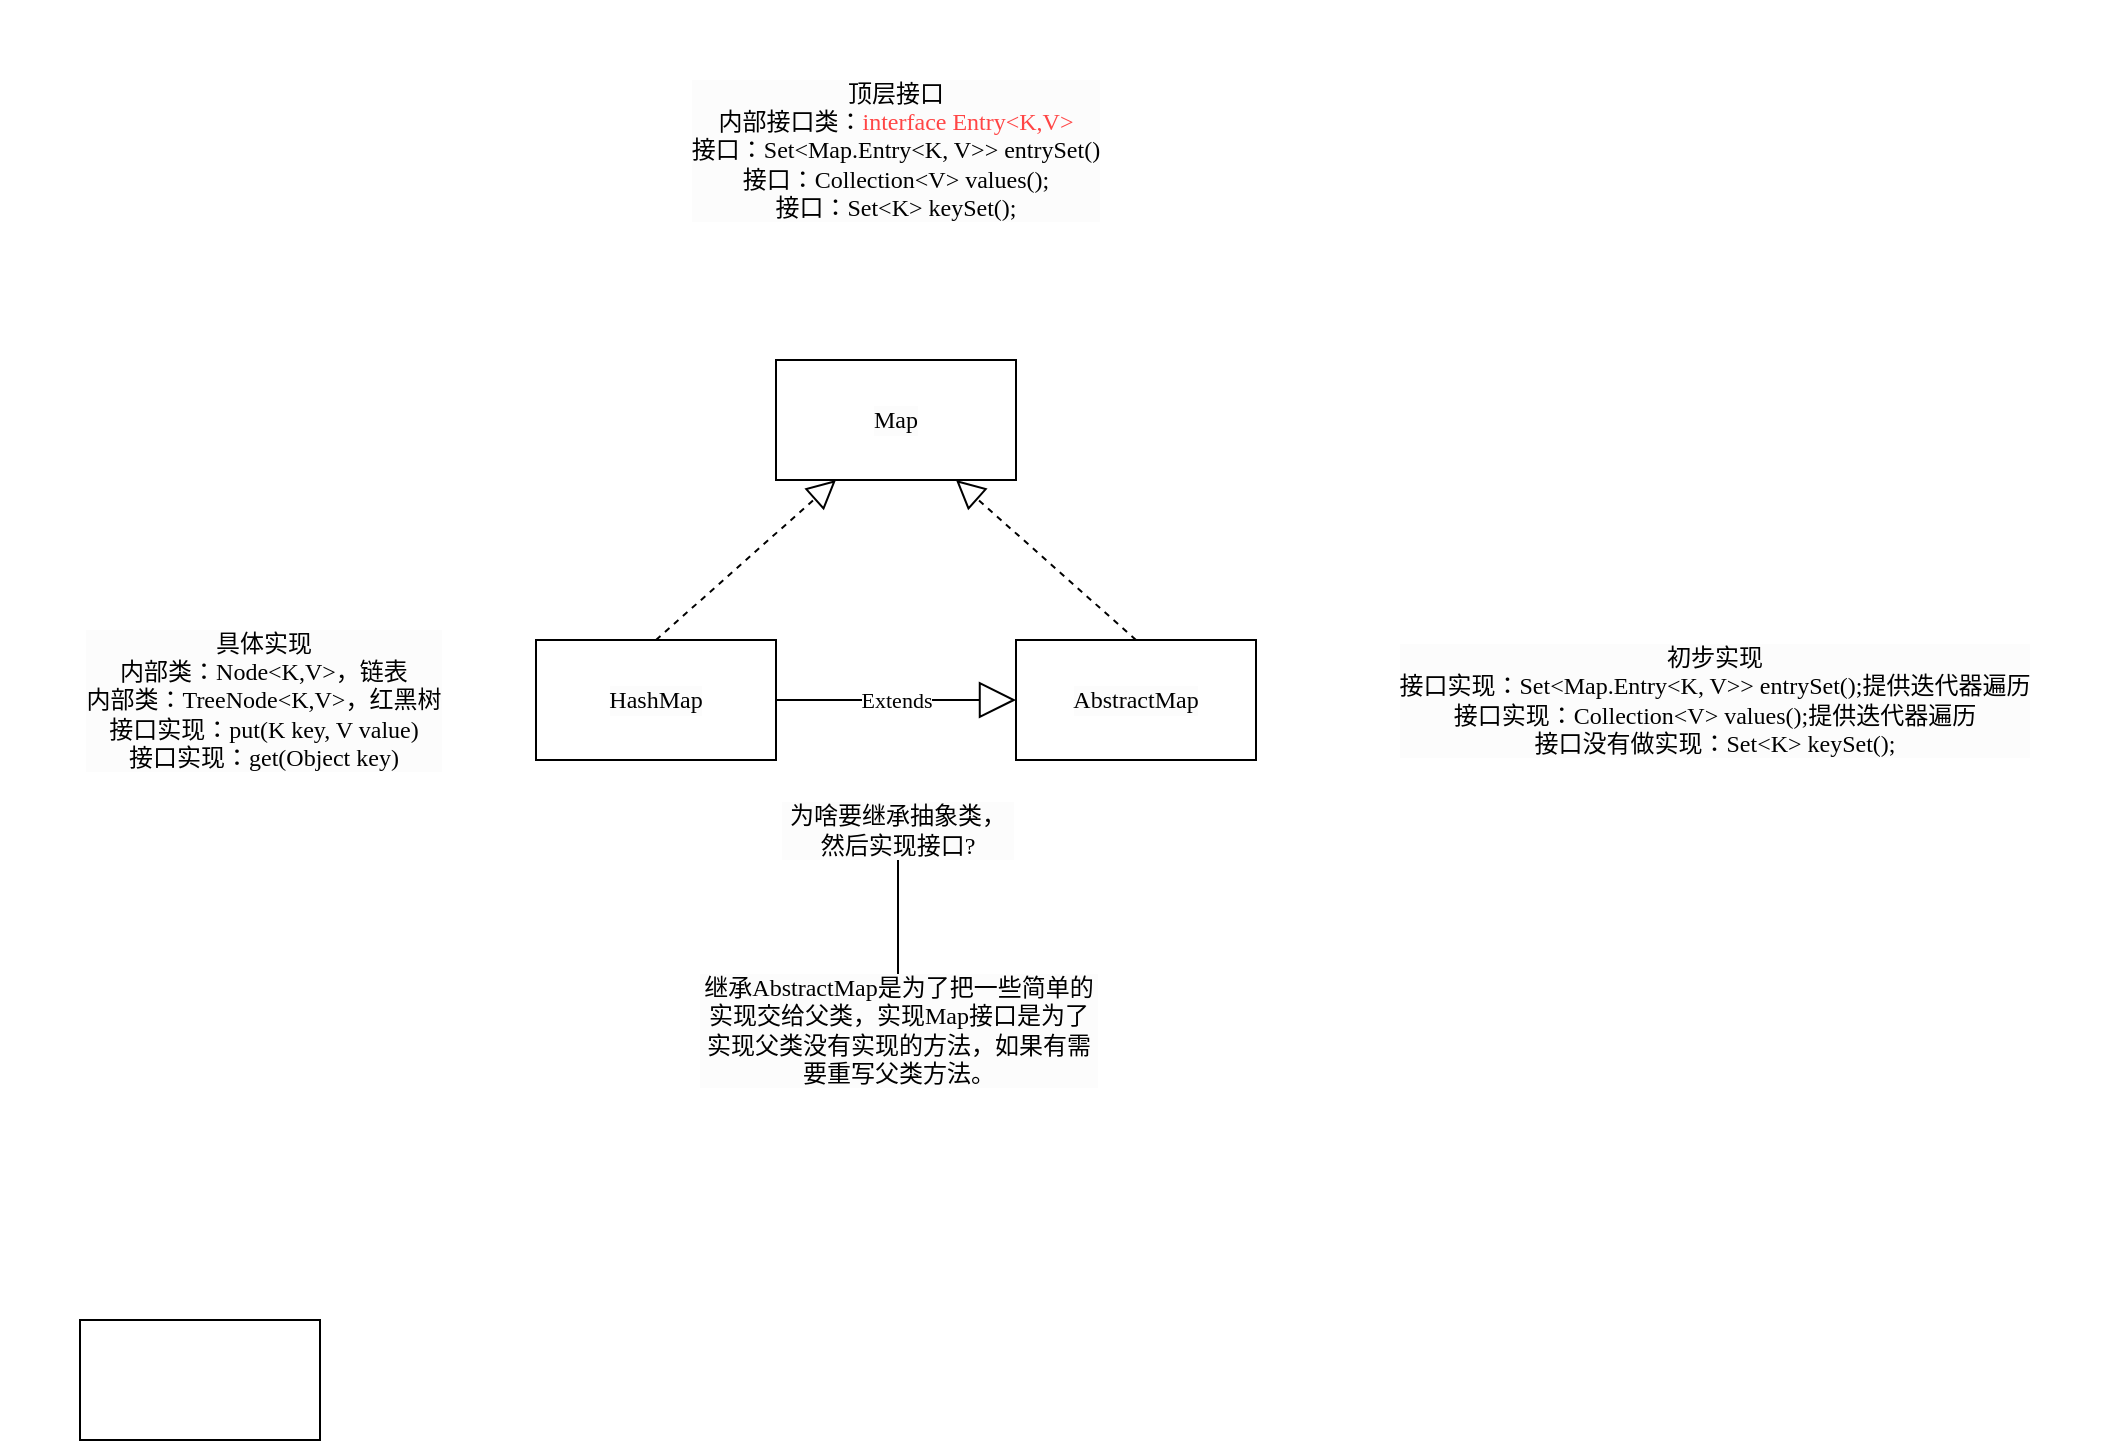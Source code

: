 <mxfile version="16.2.1" type="github">
  <diagram id="LDN4kRDbuYGVZ3FLL6nX" name="第 1 页">
    <mxGraphModel dx="2557" dy="1028" grid="1" gridSize="10" guides="1" tooltips="1" connect="1" arrows="1" fold="1" page="1" pageScale="1" pageWidth="827" pageHeight="1169" math="0" shadow="0">
      <root>
        <mxCell id="0" />
        <mxCell id="1" parent="0" />
        <mxCell id="rr6FPmNwq4bUay-tGT4d-6" value="AbstractMap" style="rounded=0;whiteSpace=wrap;html=1;labelBackgroundColor=#FCFCFC;fontFamily=Verdana;" parent="1" vertex="1">
          <mxGeometry x="478" y="490" width="120" height="60" as="geometry" />
        </mxCell>
        <mxCell id="rr6FPmNwq4bUay-tGT4d-7" value="Map" style="rounded=0;whiteSpace=wrap;html=1;labelBackgroundColor=#FCFCFC;fontFamily=Verdana;" parent="1" vertex="1">
          <mxGeometry x="358" y="350" width="120" height="60" as="geometry" />
        </mxCell>
        <mxCell id="rr6FPmNwq4bUay-tGT4d-8" value="HashMap" style="rounded=0;whiteSpace=wrap;html=1;labelBackgroundColor=#FCFCFC;fontFamily=Verdana;" parent="1" vertex="1">
          <mxGeometry x="238" y="490" width="120" height="60" as="geometry" />
        </mxCell>
        <mxCell id="rr6FPmNwq4bUay-tGT4d-11" value="" style="endArrow=block;dashed=1;endFill=0;endSize=12;html=1;rounded=0;fontFamily=Verdana;entryX=0.25;entryY=1;entryDx=0;entryDy=0;exitX=0.5;exitY=0;exitDx=0;exitDy=0;" parent="1" source="rr6FPmNwq4bUay-tGT4d-8" target="rr6FPmNwq4bUay-tGT4d-7" edge="1">
          <mxGeometry width="160" relative="1" as="geometry">
            <mxPoint x="568" y="650" as="sourcePoint" />
            <mxPoint x="688" y="450" as="targetPoint" />
          </mxGeometry>
        </mxCell>
        <mxCell id="rr6FPmNwq4bUay-tGT4d-12" value="" style="endArrow=block;dashed=1;endFill=0;endSize=12;html=1;rounded=0;fontFamily=Verdana;entryX=0.75;entryY=1;entryDx=0;entryDy=0;exitX=0.5;exitY=0;exitDx=0;exitDy=0;" parent="1" source="rr6FPmNwq4bUay-tGT4d-6" target="rr6FPmNwq4bUay-tGT4d-7" edge="1">
          <mxGeometry width="160" relative="1" as="geometry">
            <mxPoint x="528" y="450" as="sourcePoint" />
            <mxPoint x="688" y="450" as="targetPoint" />
          </mxGeometry>
        </mxCell>
        <mxCell id="rr6FPmNwq4bUay-tGT4d-13" value="Extends" style="endArrow=block;endSize=16;endFill=0;html=1;rounded=0;fontFamily=Verdana;exitX=1;exitY=0.5;exitDx=0;exitDy=0;entryX=0;entryY=0.5;entryDx=0;entryDy=0;" parent="1" source="rr6FPmNwq4bUay-tGT4d-8" target="rr6FPmNwq4bUay-tGT4d-6" edge="1">
          <mxGeometry width="160" relative="1" as="geometry">
            <mxPoint x="528" y="450" as="sourcePoint" />
            <mxPoint x="688" y="450" as="targetPoint" />
          </mxGeometry>
        </mxCell>
        <mxCell id="rr6FPmNwq4bUay-tGT4d-15" value="顶层接口&lt;br&gt;内部接口类：&lt;font color=&quot;#ff4545&quot;&gt;interface Entry&amp;lt;K,V&amp;gt;&lt;/font&gt;&lt;br&gt;接口：Set&amp;lt;Map.Entry&amp;lt;K, V&amp;gt;&amp;gt; entrySet()&lt;br&gt;接口：Collection&amp;lt;V&amp;gt; values();&lt;br&gt;接口：Set&amp;lt;K&amp;gt; keySet();" style="text;html=1;strokeColor=none;fillColor=none;align=center;verticalAlign=middle;whiteSpace=wrap;rounded=0;labelBackgroundColor=#FCFCFC;fontFamily=Verdana;" parent="1" vertex="1">
          <mxGeometry x="186" y="170" width="464" height="150" as="geometry" />
        </mxCell>
        <mxCell id="rr6FPmNwq4bUay-tGT4d-16" value="初步实现&lt;br&gt;接口实现：Set&amp;lt;Map.Entry&amp;lt;K, V&amp;gt;&amp;gt; entrySet();提供迭代器遍历&lt;br&gt;接口实现：Collection&amp;lt;V&amp;gt; values();提供迭代器遍历&lt;br&gt;接口没有做实现：Set&amp;lt;K&amp;gt; keySet();" style="text;html=1;strokeColor=none;fillColor=none;align=center;verticalAlign=middle;whiteSpace=wrap;rounded=0;labelBackgroundColor=#FCFCFC;fontFamily=Verdana;" parent="1" vertex="1">
          <mxGeometry x="630" y="505" width="395" height="30" as="geometry" />
        </mxCell>
        <mxCell id="rr6FPmNwq4bUay-tGT4d-17" value="具体实现&lt;br&gt;内部类：Node&amp;lt;K,V&amp;gt;，链表&lt;br&gt;内部类：TreeNode&amp;lt;K,V&amp;gt;，红黑树&lt;br&gt;接口实现：put(K key, V value)&lt;br&gt;接口实现：get(Object key)" style="text;html=1;strokeColor=none;fillColor=none;align=center;verticalAlign=middle;whiteSpace=wrap;rounded=0;labelBackgroundColor=#FCFCFC;fontFamily=Verdana;" parent="1" vertex="1">
          <mxGeometry x="-30" y="505" width="264" height="30" as="geometry" />
        </mxCell>
        <mxCell id="U5Z04WTkSFPaZyKr4ec7-4" value="" style="edgeStyle=orthogonalEdgeStyle;rounded=0;orthogonalLoop=1;jettySize=auto;html=1;fontFamily=Verdana;fontColor=#000000;" edge="1" parent="1" source="U5Z04WTkSFPaZyKr4ec7-2" target="U5Z04WTkSFPaZyKr4ec7-3">
          <mxGeometry relative="1" as="geometry" />
        </mxCell>
        <mxCell id="U5Z04WTkSFPaZyKr4ec7-2" value="为啥要继承抽象类，然后实现接口?" style="text;html=1;strokeColor=none;fillColor=none;align=center;verticalAlign=middle;whiteSpace=wrap;rounded=0;labelBackgroundColor=#FCFCFC;fontFamily=Verdana;fontColor=#000000;" vertex="1" parent="1">
          <mxGeometry x="360" y="570" width="118" height="30" as="geometry" />
        </mxCell>
        <mxCell id="U5Z04WTkSFPaZyKr4ec7-3" value="继承AbstractMap是为了把一些简单的实现交给父类，实现Map接口是为了实现父类没有实现的方法，如果有需要重写父类方法。" style="text;html=1;strokeColor=none;fillColor=none;align=center;verticalAlign=middle;whiteSpace=wrap;rounded=0;labelBackgroundColor=#FCFCFC;fontFamily=Verdana;fontColor=#000000;" vertex="1" parent="1">
          <mxGeometry x="318.5" y="670" width="201" height="30" as="geometry" />
        </mxCell>
        <mxCell id="U5Z04WTkSFPaZyKr4ec7-5" value="" style="rounded=0;whiteSpace=wrap;html=1;labelBackgroundColor=#FCFCFC;fontFamily=Verdana;fontColor=#000000;" vertex="1" parent="1">
          <mxGeometry x="10" y="830" width="120" height="60" as="geometry" />
        </mxCell>
      </root>
    </mxGraphModel>
  </diagram>
</mxfile>
